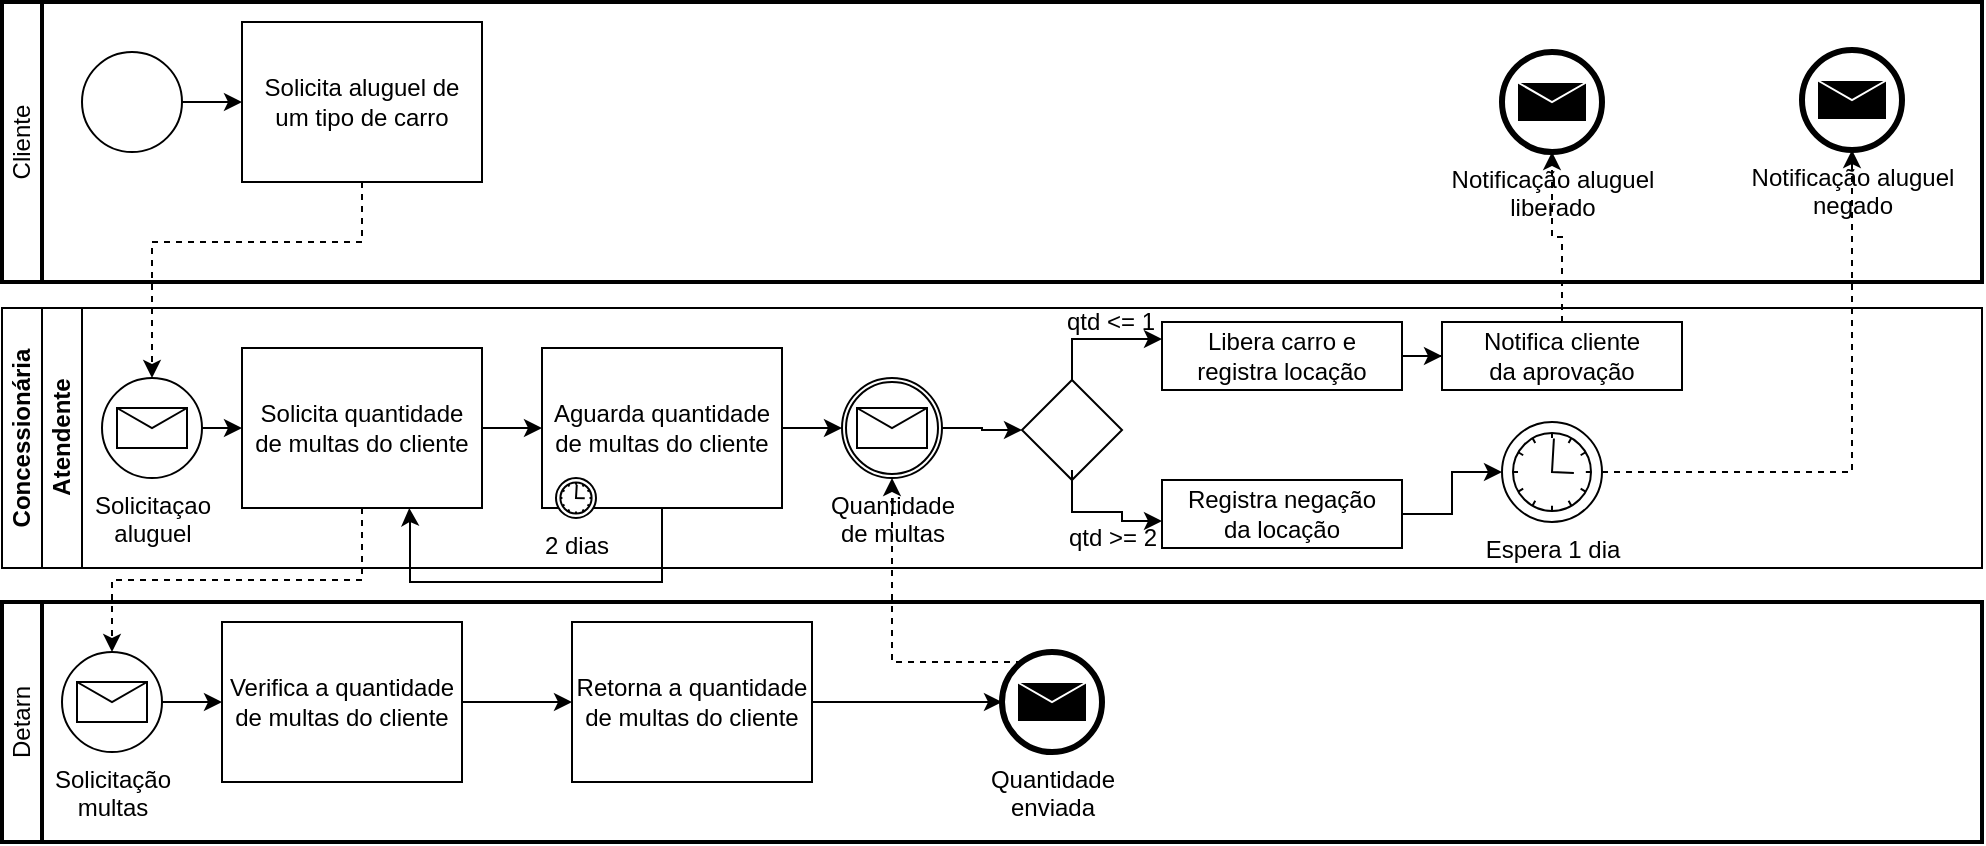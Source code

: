 <mxfile version="26.2.14">
  <diagram name="Page-1" id="2a216829-ef6e-dabb-86c1-c78162f3ba2b">
    <mxGraphModel dx="1246" dy="857" grid="1" gridSize="10" guides="1" tooltips="1" connect="1" arrows="1" fold="1" page="1" pageScale="1" pageWidth="850" pageHeight="1100" background="none" math="0" shadow="0">
      <root>
        <mxCell id="0" />
        <mxCell id="1" parent="0" />
        <mxCell id="ptnX_WMRokKFWW9QDgh9-1" value="Cliente" style="swimlane;html=1;startSize=20;fontStyle=0;collapsible=0;horizontal=0;swimlaneLine=1;swimlaneFillColor=#ffffff;strokeWidth=2;whiteSpace=wrap;" vertex="1" parent="1">
          <mxGeometry x="80" y="20" width="990" height="140" as="geometry" />
        </mxCell>
        <mxCell id="ptnX_WMRokKFWW9QDgh9-2" value="" style="points=[[0.145,0.145,0],[0.5,0,0],[0.855,0.145,0],[1,0.5,0],[0.855,0.855,0],[0.5,1,0],[0.145,0.855,0],[0,0.5,0]];shape=mxgraph.bpmn.event;html=1;verticalLabelPosition=bottom;labelBackgroundColor=#ffffff;verticalAlign=top;align=center;perimeter=ellipsePerimeter;outlineConnect=0;aspect=fixed;outline=standard;symbol=general;" vertex="1" parent="ptnX_WMRokKFWW9QDgh9-1">
          <mxGeometry x="40" y="25" width="50" height="50" as="geometry" />
        </mxCell>
        <mxCell id="ptnX_WMRokKFWW9QDgh9-3" value="Solicita aluguel de&lt;div&gt;um tipo de carro&lt;/div&gt;" style="points=[[0.25,0,0],[0.5,0,0],[0.75,0,0],[1,0.25,0],[1,0.5,0],[1,0.75,0],[0.75,1,0],[0.5,1,0],[0.25,1,0],[0,0.75,0],[0,0.5,0],[0,0.25,0]];shape=mxgraph.bpmn.task2;whiteSpace=wrap;rectStyle=rounded;size=10;html=1;container=1;expand=0;collapsible=0;taskMarker=abstract;" vertex="1" parent="ptnX_WMRokKFWW9QDgh9-1">
          <mxGeometry x="120" y="10" width="120" height="80" as="geometry" />
        </mxCell>
        <mxCell id="ptnX_WMRokKFWW9QDgh9-4" style="edgeStyle=orthogonalEdgeStyle;rounded=0;orthogonalLoop=1;jettySize=auto;html=1;exitX=1;exitY=0.5;exitDx=0;exitDy=0;exitPerimeter=0;entryX=0;entryY=0.5;entryDx=0;entryDy=0;entryPerimeter=0;" edge="1" parent="ptnX_WMRokKFWW9QDgh9-1" source="ptnX_WMRokKFWW9QDgh9-2" target="ptnX_WMRokKFWW9QDgh9-3">
          <mxGeometry relative="1" as="geometry" />
        </mxCell>
        <mxCell id="ptnX_WMRokKFWW9QDgh9-55" value="Notificação aluguel&lt;div&gt;liberado&lt;/div&gt;" style="points=[[0.145,0.145,0],[0.5,0,0],[0.855,0.145,0],[1,0.5,0],[0.855,0.855,0],[0.5,1,0],[0.145,0.855,0],[0,0.5,0]];shape=mxgraph.bpmn.event;html=1;verticalLabelPosition=bottom;labelBackgroundColor=#ffffff;verticalAlign=top;align=center;perimeter=ellipsePerimeter;outlineConnect=0;aspect=fixed;outline=end;symbol=message;" vertex="1" parent="ptnX_WMRokKFWW9QDgh9-1">
          <mxGeometry x="750" y="25" width="50" height="50" as="geometry" />
        </mxCell>
        <mxCell id="ptnX_WMRokKFWW9QDgh9-59" value="Notificação aluguel&lt;div&gt;negado&lt;/div&gt;" style="points=[[0.145,0.145,0],[0.5,0,0],[0.855,0.145,0],[1,0.5,0],[0.855,0.855,0],[0.5,1,0],[0.145,0.855,0],[0,0.5,0]];shape=mxgraph.bpmn.event;html=1;verticalLabelPosition=bottom;labelBackgroundColor=#ffffff;verticalAlign=top;align=center;perimeter=ellipsePerimeter;outlineConnect=0;aspect=fixed;outline=end;symbol=message;" vertex="1" parent="ptnX_WMRokKFWW9QDgh9-1">
          <mxGeometry x="900" y="24" width="50" height="50" as="geometry" />
        </mxCell>
        <mxCell id="ptnX_WMRokKFWW9QDgh9-10" value="Concessionária" style="swimlane;html=1;childLayout=stackLayout;resizeParent=1;resizeParentMax=0;horizontal=0;startSize=20;horizontalStack=0;whiteSpace=wrap;" vertex="1" parent="1">
          <mxGeometry x="80" y="173" width="990" height="130" as="geometry" />
        </mxCell>
        <mxCell id="ptnX_WMRokKFWW9QDgh9-13" value="Atendente" style="swimlane;html=1;startSize=20;horizontal=0;" vertex="1" parent="ptnX_WMRokKFWW9QDgh9-10">
          <mxGeometry x="20" width="970" height="130" as="geometry" />
        </mxCell>
        <mxCell id="ptnX_WMRokKFWW9QDgh9-14" value="Solicitaçao&lt;div&gt;aluguel&lt;/div&gt;" style="points=[[0.145,0.145,0],[0.5,0,0],[0.855,0.145,0],[1,0.5,0],[0.855,0.855,0],[0.5,1,0],[0.145,0.855,0],[0,0.5,0]];shape=mxgraph.bpmn.event;html=1;verticalLabelPosition=bottom;labelBackgroundColor=#ffffff;verticalAlign=top;align=center;perimeter=ellipsePerimeter;outlineConnect=0;aspect=fixed;outline=standard;symbol=message;" vertex="1" parent="ptnX_WMRokKFWW9QDgh9-13">
          <mxGeometry x="30" y="35" width="50" height="50" as="geometry" />
        </mxCell>
        <mxCell id="ptnX_WMRokKFWW9QDgh9-16" value="Solicita quantidade&lt;div&gt;de multas do cliente&lt;/div&gt;" style="points=[[0.25,0,0],[0.5,0,0],[0.75,0,0],[1,0.25,0],[1,0.5,0],[1,0.75,0],[0.75,1,0],[0.5,1,0],[0.25,1,0],[0,0.75,0],[0,0.5,0],[0,0.25,0]];shape=mxgraph.bpmn.task2;whiteSpace=wrap;rectStyle=rounded;size=10;html=1;container=1;expand=0;collapsible=0;taskMarker=abstract;" vertex="1" parent="ptnX_WMRokKFWW9QDgh9-13">
          <mxGeometry x="100" y="20" width="120" height="80" as="geometry" />
        </mxCell>
        <mxCell id="ptnX_WMRokKFWW9QDgh9-17" style="edgeStyle=orthogonalEdgeStyle;rounded=0;orthogonalLoop=1;jettySize=auto;html=1;exitX=1;exitY=0.5;exitDx=0;exitDy=0;exitPerimeter=0;entryX=0;entryY=0.5;entryDx=0;entryDy=0;entryPerimeter=0;" edge="1" parent="ptnX_WMRokKFWW9QDgh9-13" source="ptnX_WMRokKFWW9QDgh9-14" target="ptnX_WMRokKFWW9QDgh9-16">
          <mxGeometry relative="1" as="geometry" />
        </mxCell>
        <mxCell id="ptnX_WMRokKFWW9QDgh9-32" style="edgeStyle=orthogonalEdgeStyle;rounded=0;orthogonalLoop=1;jettySize=auto;html=1;entryX=0.697;entryY=1;entryDx=0;entryDy=0;entryPerimeter=0;" edge="1" parent="ptnX_WMRokKFWW9QDgh9-13" source="ptnX_WMRokKFWW9QDgh9-26" target="ptnX_WMRokKFWW9QDgh9-16">
          <mxGeometry relative="1" as="geometry">
            <mxPoint x="160.0" y="107" as="targetPoint" />
            <Array as="points">
              <mxPoint x="310" y="137" />
              <mxPoint x="184" y="137" />
              <mxPoint x="184" y="107" />
              <mxPoint x="184" y="107" />
            </Array>
          </mxGeometry>
        </mxCell>
        <mxCell id="ptnX_WMRokKFWW9QDgh9-35" value="" style="edgeStyle=orthogonalEdgeStyle;rounded=0;orthogonalLoop=1;jettySize=auto;html=1;" edge="1" parent="ptnX_WMRokKFWW9QDgh9-13" source="ptnX_WMRokKFWW9QDgh9-26" target="ptnX_WMRokKFWW9QDgh9-34">
          <mxGeometry relative="1" as="geometry" />
        </mxCell>
        <mxCell id="ptnX_WMRokKFWW9QDgh9-26" value="Aguarda quantidade&lt;div&gt;de multas do cliente&lt;/div&gt;" style="points=[[0.25,0,0],[0.5,0,0],[0.75,0,0],[1,0.25,0],[1,0.5,0],[1,0.75,0],[0.75,1,0],[0.5,1,0],[0.25,1,0],[0,0.75,0],[0,0.5,0],[0,0.25,0]];shape=mxgraph.bpmn.task2;whiteSpace=wrap;rectStyle=rounded;size=10;html=1;container=1;expand=0;collapsible=0;taskMarker=abstract;" vertex="1" parent="ptnX_WMRokKFWW9QDgh9-13">
          <mxGeometry x="250" y="20" width="120" height="80" as="geometry" />
        </mxCell>
        <mxCell id="ptnX_WMRokKFWW9QDgh9-28" value="2 dias" style="points=[[0.145,0.145,0],[0.5,0,0],[0.855,0.145,0],[1,0.5,0],[0.855,0.855,0],[0.5,1,0],[0.145,0.855,0],[0,0.5,0]];shape=mxgraph.bpmn.event;html=1;verticalLabelPosition=bottom;labelBackgroundColor=#ffffff;verticalAlign=top;align=center;perimeter=ellipsePerimeter;outlineConnect=0;aspect=fixed;outline=standard;symbol=timer;" vertex="1" parent="ptnX_WMRokKFWW9QDgh9-26">
          <mxGeometry x="7" y="65" width="20" height="20" as="geometry" />
        </mxCell>
        <mxCell id="ptnX_WMRokKFWW9QDgh9-27" style="edgeStyle=orthogonalEdgeStyle;rounded=0;orthogonalLoop=1;jettySize=auto;html=1;exitX=1;exitY=0.5;exitDx=0;exitDy=0;exitPerimeter=0;entryX=0;entryY=0.5;entryDx=0;entryDy=0;entryPerimeter=0;" edge="1" parent="ptnX_WMRokKFWW9QDgh9-13" source="ptnX_WMRokKFWW9QDgh9-16" target="ptnX_WMRokKFWW9QDgh9-26">
          <mxGeometry relative="1" as="geometry" />
        </mxCell>
        <mxCell id="ptnX_WMRokKFWW9QDgh9-42" style="edgeStyle=orthogonalEdgeStyle;rounded=0;orthogonalLoop=1;jettySize=auto;html=1;" edge="1" parent="ptnX_WMRokKFWW9QDgh9-13" source="ptnX_WMRokKFWW9QDgh9-34" target="ptnX_WMRokKFWW9QDgh9-41">
          <mxGeometry relative="1" as="geometry" />
        </mxCell>
        <mxCell id="ptnX_WMRokKFWW9QDgh9-34" value="Quantidade&lt;div&gt;de multas&lt;/div&gt;" style="points=[[0.145,0.145,0],[0.5,0,0],[0.855,0.145,0],[1,0.5,0],[0.855,0.855,0],[0.5,1,0],[0.145,0.855,0],[0,0.5,0]];shape=mxgraph.bpmn.event;html=1;verticalLabelPosition=bottom;labelBackgroundColor=#ffffff;verticalAlign=top;align=center;perimeter=ellipsePerimeter;outlineConnect=0;aspect=fixed;outline=catching;symbol=message;" vertex="1" parent="ptnX_WMRokKFWW9QDgh9-13">
          <mxGeometry x="400" y="35" width="50" height="50" as="geometry" />
        </mxCell>
        <mxCell id="ptnX_WMRokKFWW9QDgh9-41" value="" style="points=[[0.25,0.25,0],[0.5,0,0],[0.75,0.25,0],[1,0.5,0],[0.75,0.75,0],[0.5,1,0],[0.25,0.75,0],[0,0.5,0]];shape=mxgraph.bpmn.gateway2;html=1;verticalLabelPosition=bottom;labelBackgroundColor=#ffffff;verticalAlign=top;align=center;perimeter=rhombusPerimeter;outlineConnect=0;outline=none;symbol=none;" vertex="1" parent="ptnX_WMRokKFWW9QDgh9-13">
          <mxGeometry x="490" y="36" width="50" height="50" as="geometry" />
        </mxCell>
        <mxCell id="ptnX_WMRokKFWW9QDgh9-43" value="Libera carro e&lt;div&gt;registra locação&lt;/div&gt;" style="points=[[0.25,0,0],[0.5,0,0],[0.75,0,0],[1,0.25,0],[1,0.5,0],[1,0.75,0],[0.75,1,0],[0.5,1,0],[0.25,1,0],[0,0.75,0],[0,0.5,0],[0,0.25,0]];shape=mxgraph.bpmn.task2;whiteSpace=wrap;rectStyle=rounded;size=10;html=1;container=1;expand=0;collapsible=0;taskMarker=abstract;" vertex="1" parent="ptnX_WMRokKFWW9QDgh9-13">
          <mxGeometry x="560" y="7" width="120" height="34" as="geometry" />
        </mxCell>
        <mxCell id="ptnX_WMRokKFWW9QDgh9-58" style="edgeStyle=orthogonalEdgeStyle;rounded=0;orthogonalLoop=1;jettySize=auto;html=1;" edge="1" parent="ptnX_WMRokKFWW9QDgh9-13" source="ptnX_WMRokKFWW9QDgh9-44" target="ptnX_WMRokKFWW9QDgh9-57">
          <mxGeometry relative="1" as="geometry" />
        </mxCell>
        <mxCell id="ptnX_WMRokKFWW9QDgh9-44" value="Registra negação&lt;div&gt;da locação&lt;/div&gt;" style="points=[[0.25,0,0],[0.5,0,0],[0.75,0,0],[1,0.25,0],[1,0.5,0],[1,0.75,0],[0.75,1,0],[0.5,1,0],[0.25,1,0],[0,0.75,0],[0,0.5,0],[0,0.25,0]];shape=mxgraph.bpmn.task2;whiteSpace=wrap;rectStyle=rounded;size=10;html=1;container=1;expand=0;collapsible=0;taskMarker=abstract;" vertex="1" parent="ptnX_WMRokKFWW9QDgh9-13">
          <mxGeometry x="560" y="86" width="120" height="34" as="geometry" />
        </mxCell>
        <mxCell id="ptnX_WMRokKFWW9QDgh9-45" value="Notifica cliente&lt;div&gt;da aprovação&lt;/div&gt;" style="points=[[0.25,0,0],[0.5,0,0],[0.75,0,0],[1,0.25,0],[1,0.5,0],[1,0.75,0],[0.75,1,0],[0.5,1,0],[0.25,1,0],[0,0.75,0],[0,0.5,0],[0,0.25,0]];shape=mxgraph.bpmn.task2;whiteSpace=wrap;rectStyle=rounded;size=10;html=1;container=1;expand=0;collapsible=0;taskMarker=abstract;" vertex="1" parent="ptnX_WMRokKFWW9QDgh9-13">
          <mxGeometry x="700" y="7" width="120" height="34" as="geometry" />
        </mxCell>
        <mxCell id="ptnX_WMRokKFWW9QDgh9-49" style="edgeStyle=orthogonalEdgeStyle;rounded=0;orthogonalLoop=1;jettySize=auto;html=1;exitX=0.5;exitY=0;exitDx=0;exitDy=0;exitPerimeter=0;entryX=0;entryY=0.25;entryDx=0;entryDy=0;entryPerimeter=0;" edge="1" parent="ptnX_WMRokKFWW9QDgh9-13" source="ptnX_WMRokKFWW9QDgh9-41" target="ptnX_WMRokKFWW9QDgh9-43">
          <mxGeometry relative="1" as="geometry" />
        </mxCell>
        <mxCell id="ptnX_WMRokKFWW9QDgh9-50" style="edgeStyle=orthogonalEdgeStyle;rounded=0;orthogonalLoop=1;jettySize=auto;html=1;entryX=0;entryY=0.5;entryDx=0;entryDy=0;entryPerimeter=0;" edge="1" parent="ptnX_WMRokKFWW9QDgh9-13" source="ptnX_WMRokKFWW9QDgh9-43" target="ptnX_WMRokKFWW9QDgh9-45">
          <mxGeometry relative="1" as="geometry" />
        </mxCell>
        <mxCell id="ptnX_WMRokKFWW9QDgh9-53" style="edgeStyle=orthogonalEdgeStyle;rounded=0;orthogonalLoop=1;jettySize=auto;html=1;entryX=0;entryY=0.75;entryDx=0;entryDy=0;entryPerimeter=0;" edge="1" parent="ptnX_WMRokKFWW9QDgh9-13">
          <mxGeometry relative="1" as="geometry">
            <mxPoint x="515" y="81" as="sourcePoint" />
            <mxPoint x="560" y="106.5" as="targetPoint" />
            <Array as="points">
              <mxPoint x="515" y="102" />
              <mxPoint x="540" y="102" />
              <mxPoint x="540" y="106" />
            </Array>
          </mxGeometry>
        </mxCell>
        <mxCell id="ptnX_WMRokKFWW9QDgh9-54" value="qtd &amp;gt;= 2" style="text;html=1;align=center;verticalAlign=middle;resizable=0;points=[];autosize=1;strokeColor=none;fillColor=none;" vertex="1" parent="ptnX_WMRokKFWW9QDgh9-13">
          <mxGeometry x="500" y="100" width="70" height="30" as="geometry" />
        </mxCell>
        <mxCell id="ptnX_WMRokKFWW9QDgh9-57" value="Espera 1 dia" style="points=[[0.145,0.145,0],[0.5,0,0],[0.855,0.145,0],[1,0.5,0],[0.855,0.855,0],[0.5,1,0],[0.145,0.855,0],[0,0.5,0]];shape=mxgraph.bpmn.event;html=1;verticalLabelPosition=bottom;labelBackgroundColor=#ffffff;verticalAlign=top;align=center;perimeter=ellipsePerimeter;outlineConnect=0;aspect=fixed;outline=standard;symbol=timer;" vertex="1" parent="ptnX_WMRokKFWW9QDgh9-13">
          <mxGeometry x="730" y="57" width="50" height="50" as="geometry" />
        </mxCell>
        <mxCell id="ptnX_WMRokKFWW9QDgh9-15" style="edgeStyle=orthogonalEdgeStyle;rounded=0;orthogonalLoop=1;jettySize=auto;html=1;exitX=0.5;exitY=1;exitDx=0;exitDy=0;exitPerimeter=0;dashed=1;" edge="1" parent="1" source="ptnX_WMRokKFWW9QDgh9-3" target="ptnX_WMRokKFWW9QDgh9-14">
          <mxGeometry relative="1" as="geometry">
            <Array as="points">
              <mxPoint x="260" y="140" />
              <mxPoint x="155" y="140" />
            </Array>
          </mxGeometry>
        </mxCell>
        <mxCell id="ptnX_WMRokKFWW9QDgh9-18" value="Detarn" style="swimlane;html=1;startSize=20;fontStyle=0;collapsible=0;horizontal=0;swimlaneLine=1;swimlaneFillColor=#ffffff;strokeWidth=2;whiteSpace=wrap;" vertex="1" parent="1">
          <mxGeometry x="80" y="320" width="990" height="120" as="geometry" />
        </mxCell>
        <mxCell id="ptnX_WMRokKFWW9QDgh9-37" style="edgeStyle=orthogonalEdgeStyle;rounded=0;orthogonalLoop=1;jettySize=auto;html=1;exitX=1;exitY=0.5;exitDx=0;exitDy=0;exitPerimeter=0;" edge="1" parent="ptnX_WMRokKFWW9QDgh9-18" source="ptnX_WMRokKFWW9QDgh9-23" target="ptnX_WMRokKFWW9QDgh9-36">
          <mxGeometry relative="1" as="geometry" />
        </mxCell>
        <mxCell id="ptnX_WMRokKFWW9QDgh9-23" value="Solicitação&lt;div&gt;multas&lt;/div&gt;" style="points=[[0.145,0.145,0],[0.5,0,0],[0.855,0.145,0],[1,0.5,0],[0.855,0.855,0],[0.5,1,0],[0.145,0.855,0],[0,0.5,0]];shape=mxgraph.bpmn.event;html=1;verticalLabelPosition=bottom;labelBackgroundColor=#ffffff;verticalAlign=top;align=center;perimeter=ellipsePerimeter;outlineConnect=0;aspect=fixed;outline=standard;symbol=message;" vertex="1" parent="ptnX_WMRokKFWW9QDgh9-18">
          <mxGeometry x="30" y="25" width="50" height="50" as="geometry" />
        </mxCell>
        <mxCell id="ptnX_WMRokKFWW9QDgh9-36" value="Verifica a quantidade&lt;div&gt;de multas do cliente&lt;/div&gt;" style="points=[[0.25,0,0],[0.5,0,0],[0.75,0,0],[1,0.25,0],[1,0.5,0],[1,0.75,0],[0.75,1,0],[0.5,1,0],[0.25,1,0],[0,0.75,0],[0,0.5,0],[0,0.25,0]];shape=mxgraph.bpmn.task2;whiteSpace=wrap;rectStyle=rounded;size=10;html=1;container=1;expand=0;collapsible=0;taskMarker=abstract;" vertex="1" parent="ptnX_WMRokKFWW9QDgh9-18">
          <mxGeometry x="110" y="10" width="120" height="80" as="geometry" />
        </mxCell>
        <mxCell id="ptnX_WMRokKFWW9QDgh9-38" value="Retorna a quantidade&lt;div&gt;de multas do cliente&lt;/div&gt;" style="points=[[0.25,0,0],[0.5,0,0],[0.75,0,0],[1,0.25,0],[1,0.5,0],[1,0.75,0],[0.75,1,0],[0.5,1,0],[0.25,1,0],[0,0.75,0],[0,0.5,0],[0,0.25,0]];shape=mxgraph.bpmn.task2;whiteSpace=wrap;rectStyle=rounded;size=10;html=1;container=1;expand=0;collapsible=0;taskMarker=abstract;" vertex="1" parent="ptnX_WMRokKFWW9QDgh9-18">
          <mxGeometry x="285" y="10" width="120" height="80" as="geometry" />
        </mxCell>
        <mxCell id="ptnX_WMRokKFWW9QDgh9-39" style="edgeStyle=orthogonalEdgeStyle;rounded=0;orthogonalLoop=1;jettySize=auto;html=1;exitX=1;exitY=0.5;exitDx=0;exitDy=0;exitPerimeter=0;entryX=0;entryY=0.5;entryDx=0;entryDy=0;entryPerimeter=0;" edge="1" parent="ptnX_WMRokKFWW9QDgh9-18" source="ptnX_WMRokKFWW9QDgh9-36" target="ptnX_WMRokKFWW9QDgh9-38">
          <mxGeometry relative="1" as="geometry" />
        </mxCell>
        <mxCell id="ptnX_WMRokKFWW9QDgh9-61" value="Quantidade&lt;div&gt;enviada&lt;/div&gt;" style="points=[[0.145,0.145,0],[0.5,0,0],[0.855,0.145,0],[1,0.5,0],[0.855,0.855,0],[0.5,1,0],[0.145,0.855,0],[0,0.5,0]];shape=mxgraph.bpmn.event;html=1;verticalLabelPosition=bottom;labelBackgroundColor=#ffffff;verticalAlign=top;align=center;perimeter=ellipsePerimeter;outlineConnect=0;aspect=fixed;outline=end;symbol=message;" vertex="1" parent="ptnX_WMRokKFWW9QDgh9-18">
          <mxGeometry x="500" y="25" width="50" height="50" as="geometry" />
        </mxCell>
        <mxCell id="ptnX_WMRokKFWW9QDgh9-62" style="edgeStyle=orthogonalEdgeStyle;rounded=0;orthogonalLoop=1;jettySize=auto;html=1;entryX=0;entryY=0.5;entryDx=0;entryDy=0;entryPerimeter=0;" edge="1" parent="ptnX_WMRokKFWW9QDgh9-18" source="ptnX_WMRokKFWW9QDgh9-38" target="ptnX_WMRokKFWW9QDgh9-61">
          <mxGeometry relative="1" as="geometry" />
        </mxCell>
        <mxCell id="ptnX_WMRokKFWW9QDgh9-24" style="edgeStyle=orthogonalEdgeStyle;rounded=0;orthogonalLoop=1;jettySize=auto;html=1;exitX=0.5;exitY=1;exitDx=0;exitDy=0;exitPerimeter=0;entryX=0.5;entryY=0;entryDx=0;entryDy=0;entryPerimeter=0;dashed=1;" edge="1" parent="1" source="ptnX_WMRokKFWW9QDgh9-16" target="ptnX_WMRokKFWW9QDgh9-23">
          <mxGeometry relative="1" as="geometry" />
        </mxCell>
        <mxCell id="ptnX_WMRokKFWW9QDgh9-51" value="qtd &amp;lt;= 1" style="text;html=1;align=center;verticalAlign=middle;resizable=0;points=[];autosize=1;strokeColor=none;fillColor=none;" vertex="1" parent="1">
          <mxGeometry x="599" y="165" width="70" height="30" as="geometry" />
        </mxCell>
        <mxCell id="ptnX_WMRokKFWW9QDgh9-56" style="edgeStyle=orthogonalEdgeStyle;rounded=0;orthogonalLoop=1;jettySize=auto;html=1;entryX=0.5;entryY=1;entryDx=0;entryDy=0;entryPerimeter=0;dashed=1;" edge="1" parent="1" source="ptnX_WMRokKFWW9QDgh9-45" target="ptnX_WMRokKFWW9QDgh9-55">
          <mxGeometry relative="1" as="geometry" />
        </mxCell>
        <mxCell id="ptnX_WMRokKFWW9QDgh9-60" style="edgeStyle=orthogonalEdgeStyle;rounded=0;orthogonalLoop=1;jettySize=auto;html=1;dashed=1;" edge="1" parent="1" source="ptnX_WMRokKFWW9QDgh9-57" target="ptnX_WMRokKFWW9QDgh9-59">
          <mxGeometry relative="1" as="geometry" />
        </mxCell>
        <mxCell id="ptnX_WMRokKFWW9QDgh9-63" style="edgeStyle=orthogonalEdgeStyle;rounded=0;orthogonalLoop=1;jettySize=auto;html=1;dashed=1;" edge="1" parent="1" source="ptnX_WMRokKFWW9QDgh9-61" target="ptnX_WMRokKFWW9QDgh9-34">
          <mxGeometry relative="1" as="geometry">
            <Array as="points">
              <mxPoint x="605" y="350" />
              <mxPoint x="525" y="350" />
            </Array>
          </mxGeometry>
        </mxCell>
      </root>
    </mxGraphModel>
  </diagram>
</mxfile>
